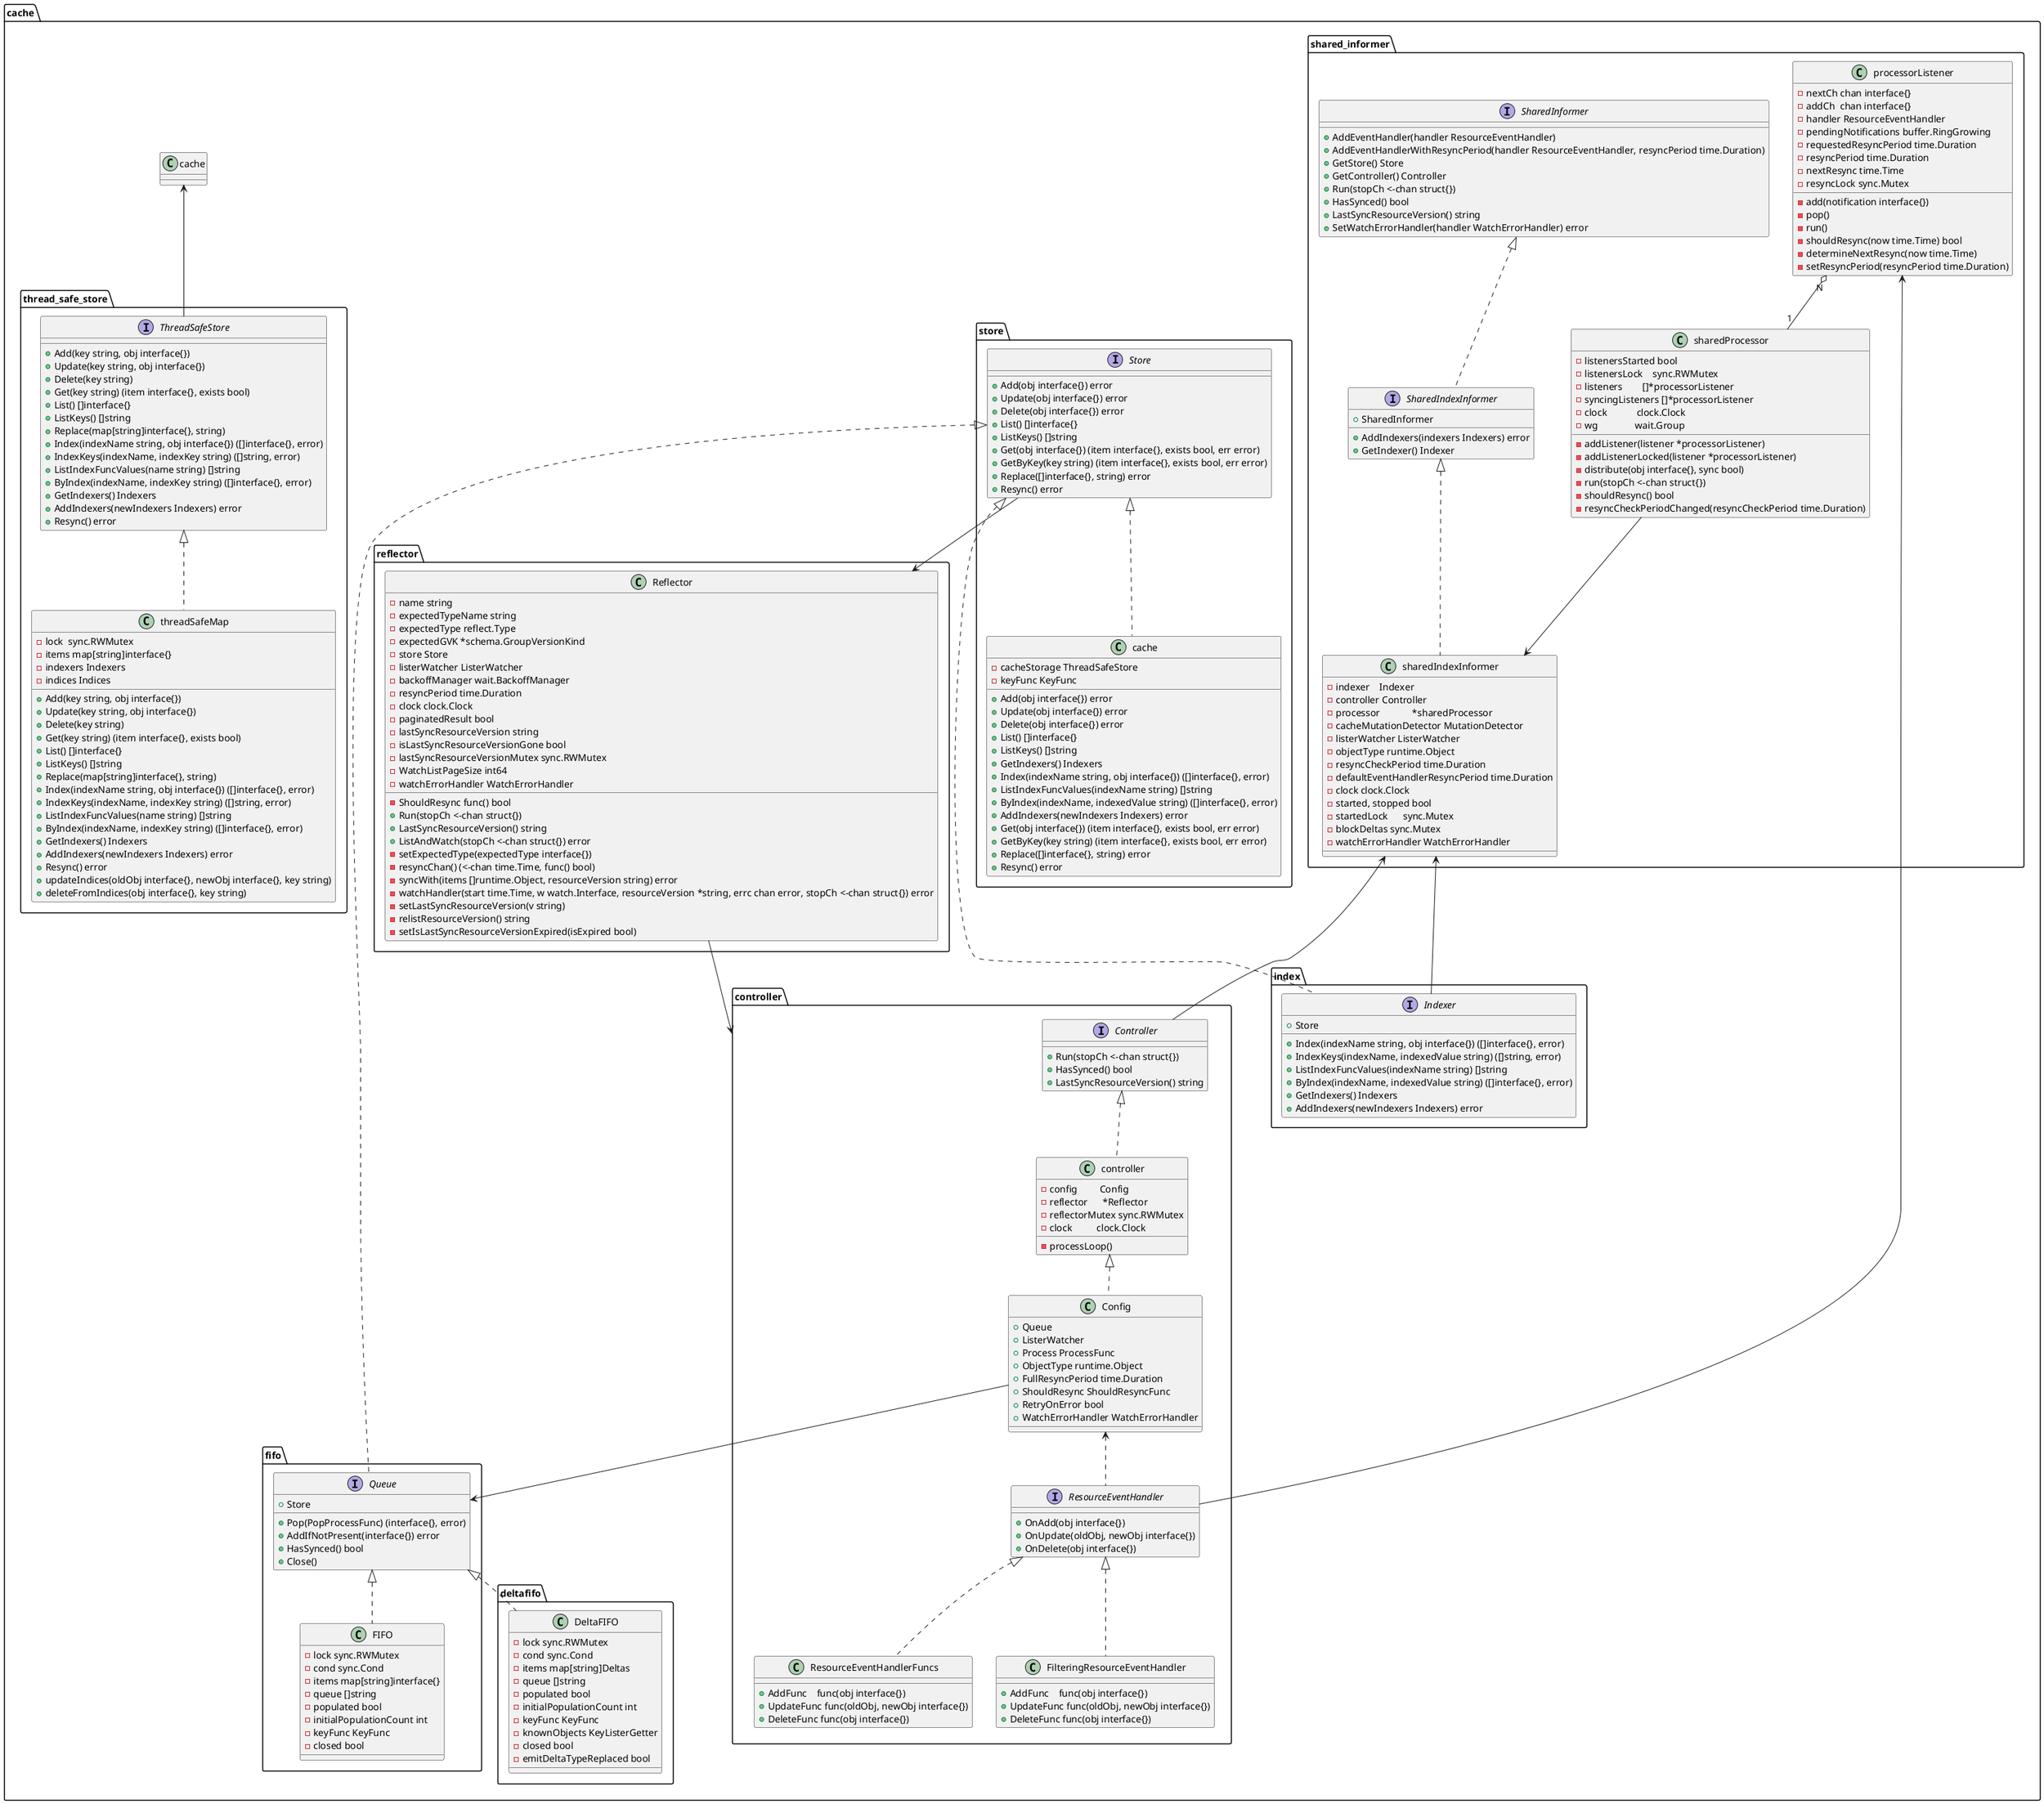 @startuml clientgo
package cache{
  package shared_informer{
    interface SharedInformer  {
      + AddEventHandler(handler ResourceEventHandler)
      + AddEventHandlerWithResyncPeriod(handler ResourceEventHandler, resyncPeriod time.Duration)
      + GetStore() Store
      + GetController() Controller
      + Run(stopCh <-chan struct{})
      + HasSynced() bool
      + LastSyncResourceVersion() string
      + SetWatchErrorHandler(handler WatchErrorHandler) error
    }

    interface SharedIndexInformer {
      + SharedInformer
      + AddIndexers(indexers Indexers) error
      + GetIndexer() Indexer
    }

    SharedIndexInformer ..up|> SharedInformer

    class sharedIndexInformer {
      - indexer    Indexer
      - controller Controller
      - processor             *sharedProcessor
      - cacheMutationDetector MutationDetector
      - listerWatcher ListerWatcher
      - objectType runtime.Object
      - resyncCheckPeriod time.Duration
      - defaultEventHandlerResyncPeriod time.Duration
      - clock clock.Clock
      - started, stopped bool
      - startedLock      sync.Mutex
      - blockDeltas sync.Mutex
      - watchErrorHandler WatchErrorHandler
    }

    sharedIndexInformer ..up|> SharedIndexInformer

    class sharedProcessor {
      - listenersStarted bool
      - listenersLock    sync.RWMutex
      - listeners        []*processorListener
      - syncingListeners []*processorListener
      - clock            clock.Clock
      - wg               wait.Group
      - addListener(listener *processorListener)
      - addListenerLocked(listener *processorListener)
      - distribute(obj interface{}, sync bool)
      - run(stopCh <-chan struct{})
      - shouldResync() bool
      - resyncCheckPeriodChanged(resyncCheckPeriod time.Duration)
    }

    sharedProcessor --> sharedIndexInformer

    class processorListener {
      - nextCh chan interface{}
      - addCh  chan interface{}
      - handler ResourceEventHandler
      - pendingNotifications buffer.RingGrowing
      - requestedResyncPeriod time.Duration
      - resyncPeriod time.Duration
      - nextResync time.Time
      - resyncLock sync.Mutex
      - add(notification interface{})
      - pop()
      - run() 
      - shouldResync(now time.Time) bool
      - determineNextResync(now time.Time)
      - setResyncPeriod(resyncPeriod time.Duration)
    }

    processorListener "N" o-- "1" sharedProcessor
  }

  package controller{
    class Config {
      + Queue
      + ListerWatcher
      + Process ProcessFunc
      + ObjectType runtime.Object
      + FullResyncPeriod time.Duration
      + ShouldResync ShouldResyncFunc
      + RetryOnError bool
      + WatchErrorHandler WatchErrorHandler
    }

    interface Controller  {
      + Run(stopCh <-chan struct{})
      + HasSynced() bool
      + LastSyncResourceVersion() string
    }

    class controller {
      - config         Config
      - reflector      *Reflector
      - reflectorMutex sync.RWMutex
      - clock          clock.Clock
      - processLoop()
    }
    
    controller ..up|> Controller
    Config ..up|> controller
 
    interface ResourceEventHandler  {
      + OnAdd(obj interface{})
      + OnUpdate(oldObj, newObj interface{})
      + OnDelete(obj interface{})
    }
 
    ResourceEventHandler ..up> Config

    class ResourceEventHandlerFuncs {
      + AddFunc    func(obj interface{})
      + UpdateFunc func(oldObj, newObj interface{})
      + DeleteFunc func(obj interface{})
    }
 
    ResourceEventHandlerFuncs ..up|> ResourceEventHandler
 
    class FilteringResourceEventHandler{
      + AddFunc    func(obj interface{})
      + UpdateFunc func(oldObj, newObj interface{})
      + DeleteFunc func(obj interface{})        
    }
 
    FilteringResourceEventHandler ..up|> ResourceEventHandler

  }

  package reflector{
    class Reflector {
      - name string
      - expectedTypeName string
      - expectedType reflect.Type
      - expectedGVK *schema.GroupVersionKind
      - store Store
      - listerWatcher ListerWatcher
      - backoffManager wait.BackoffManager
      - resyncPeriod time.Duration
      - ShouldResync func() bool
      - clock clock.Clock
      - paginatedResult bool
      - lastSyncResourceVersion string
      - isLastSyncResourceVersionGone bool
      - lastSyncResourceVersionMutex sync.RWMutex
      - WatchListPageSize int64
      - watchErrorHandler WatchErrorHandler
      + Run(stopCh <-chan struct{})
      + LastSyncResourceVersion() string
      + ListAndWatch(stopCh <-chan struct{}) error
      - setExpectedType(expectedType interface{})
      - resyncChan() (<-chan time.Time, func() bool)
      - syncWith(items []runtime.Object, resourceVersion string) error
      - watchHandler(start time.Time, w watch.Interface, resourceVersion *string, errc chan error, stopCh <-chan struct{}) error
      - setLastSyncResourceVersion(v string)
      - relistResourceVersion() string
      - setIsLastSyncResourceVersionExpired(isExpired bool)        
    }

  }

  package store{
    interface Store {
      + Add(obj interface{}) error
      + Update(obj interface{}) error
      + Delete(obj interface{}) error
      + List() []interface{}
      + ListKeys() []string
      + Get(obj interface{}) (item interface{}, exists bool, err error)
      + GetByKey(key string) (item interface{}, exists bool, err error)
      + Replace([]interface{}, string) error
      + Resync() error        
    }

    class cache  {
      - cacheStorage ThreadSafeStore
      - keyFunc KeyFunc
      + Add(obj interface{}) error
      + Update(obj interface{}) error
      + Delete(obj interface{}) error
      + List() []interface{}
      + ListKeys() []string
      + GetIndexers() Indexers
      + Index(indexName string, obj interface{}) ([]interface{}, error)
      + ListIndexFuncValues(indexName string) []string
      + ByIndex(indexName, indexedValue string) ([]interface{}, error)
      + AddIndexers(newIndexers Indexers) error
      + Get(obj interface{}) (item interface{}, exists bool, err error)
      + GetByKey(key string) (item interface{}, exists bool, err error)
      + Replace([]interface{}, string) error
      + Resync() error        
    }

    cache ..up|> Store
  }

  package index{
    interface Indexer {
      + Store
      + Index(indexName string, obj interface{}) ([]interface{}, error)
      + IndexKeys(indexName, indexedValue string) ([]string, error)
      + ListIndexFuncValues(indexName string) []string
      + ByIndex(indexName, indexedValue string) ([]interface{}, error)
      + GetIndexers() Indexers
      + AddIndexers(newIndexers Indexers) error        
    }
  }

  package thread_safe_store{
    interface ThreadSafeStore {
      + Add(key string, obj interface{})
      + Update(key string, obj interface{})
      + Delete(key string)
      + Get(key string) (item interface{}, exists bool)
      + List() []interface{}
      + ListKeys() []string
      + Replace(map[string]interface{}, string)
      + Index(indexName string, obj interface{}) ([]interface{}, error)
      + IndexKeys(indexName, indexKey string) ([]string, error)
      + ListIndexFuncValues(name string) []string
      + ByIndex(indexName, indexKey string) ([]interface{}, error)
      + GetIndexers() Indexers
      + AddIndexers(newIndexers Indexers) error
      + Resync() error        
    }
    
    class threadSafeMap {
      - lock  sync.RWMutex
      - items map[string]interface{}
      - indexers Indexers
      - indices Indices
      + Add(key string, obj interface{})
      + Update(key string, obj interface{})
      + Delete(key string)
      + Get(key string) (item interface{}, exists bool)
      + List() []interface{}
      + ListKeys() []string
      + Replace(map[string]interface{}, string)
      + Index(indexName string, obj interface{}) ([]interface{}, error)
      + IndexKeys(indexName, indexKey string) ([]string, error)
      + ListIndexFuncValues(name string) []string
      + ByIndex(indexName, indexKey string) ([]interface{}, error)
      + GetIndexers() Indexers
      + AddIndexers(newIndexers Indexers) error
      + Resync() error
      + updateIndices(oldObj interface{}, newObj interface{}, key string)
      + deleteFromIndices(obj interface{}, key string)        
    }

    threadSafeMap ..up|> ThreadSafeStore
  }

  package fifo{
    interface Queue {
      + Store
      + Pop(PopProcessFunc) (interface{}, error)
      + AddIfNotPresent(interface{}) error
      + HasSynced() bool
      + Close()        
    }
    
    class FIFO {
      - lock sync.RWMutex
      - cond sync.Cond
      - items map[string]interface{}
      - queue []string
      - populated bool
      - initialPopulationCount int
      - keyFunc KeyFunc
      - closed bool        
    }

    FIFO ..up|> Queue
  }

  package deltafifo{
    class DeltaFIFO {
      - lock sync.RWMutex
      - cond sync.Cond
      - items map[string]Deltas
      - queue []string
      - populated bool
      - initialPopulationCount int
      - keyFunc KeyFunc
      - knownObjects KeyListerGetter
      - closed bool
      - emitDeltaTypeReplaced bool        
    }

    DeltaFIFO ..up|> Queue
  }

  Controller --up> sharedIndexInformer

  Indexer --up> sharedIndexInformer

  ResourceEventHandler --up> processorListener

  Config --> Queue

  Reflector --> controller

  Store --> Reflector

  ThreadSafeStore --up> cache

  Indexer ..up|> Store

  Queue ..up|> Store
}
@enduml